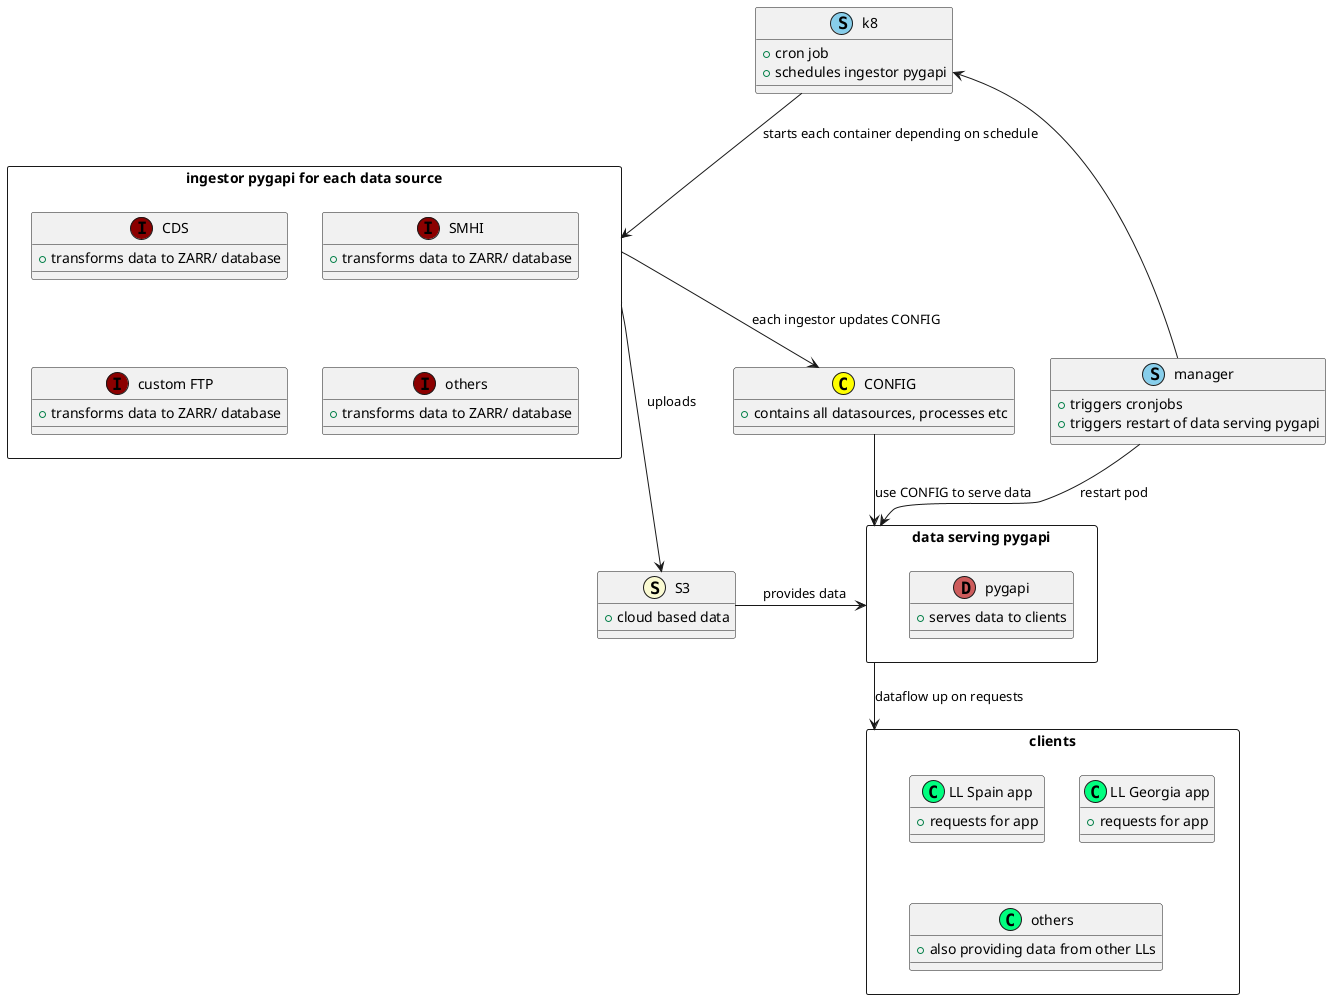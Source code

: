 @startuml icisk/ ingestor

entity "k8" <<(S, SkyBlue)>> {
  + cron job
  + schedules ingestor pygapi
}
entity "manager" <<(S, SkyBlue)>> {
  + triggers cronjobs
  + triggers restart of data serving pygapi
}

rectangle "ingestor pygapi for each data source" as ingestor {
    entity "CDS" <<(I, DarkRed)>> {
        + transforms data to ZARR/ database
    }
    entity "SMHI" <<(I, DarkRed)>> {
        + transforms data to ZARR/ database
    }
    entity "custom FTP" <<(I, DarkRed)>> {
        + transforms data to ZARR/ database
    }
    entity "others..." <<(I, DarkRed)>> {
        + transforms data to ZARR/ database
    }
}

entity "S3" <<(S, LightGoldenRodYellow)>> { 
  + cloud based data 
}

entity "CONFIG" <<(C, Yellow)>> { 
  + contains all datasources, processes etc 
}

rectangle "data serving pygapi" as dataserv {
    entity "pygapi" <<(D, IndianRed)>> {
        + serves data to clients
    }
}

rectangle "clients" as clients {
    entity "LL Spain app" <<(C, SpringGreen)>> {
        + requests for app
    }
    entity "LL Georgia app" <<(C, SpringGreen)>> {
        + requests for app
    }
    entity "others..." <<(C, SpringGreen)>> {
        + also providing data from other LLs
    }
}

manager --> dataserv : restart pod
manager -l-> k8 
k8 --> ingestor : starts each container depending on schedule
ingestor --> CONFIG : each ingestor updates CONFIG
ingestor -d-> S3 : uploads
CONFIG --> dataserv : use CONFIG to serve data
S3 -> dataserv : provides data 
dataserv --> clients : dataflow up on requests

@enduml
